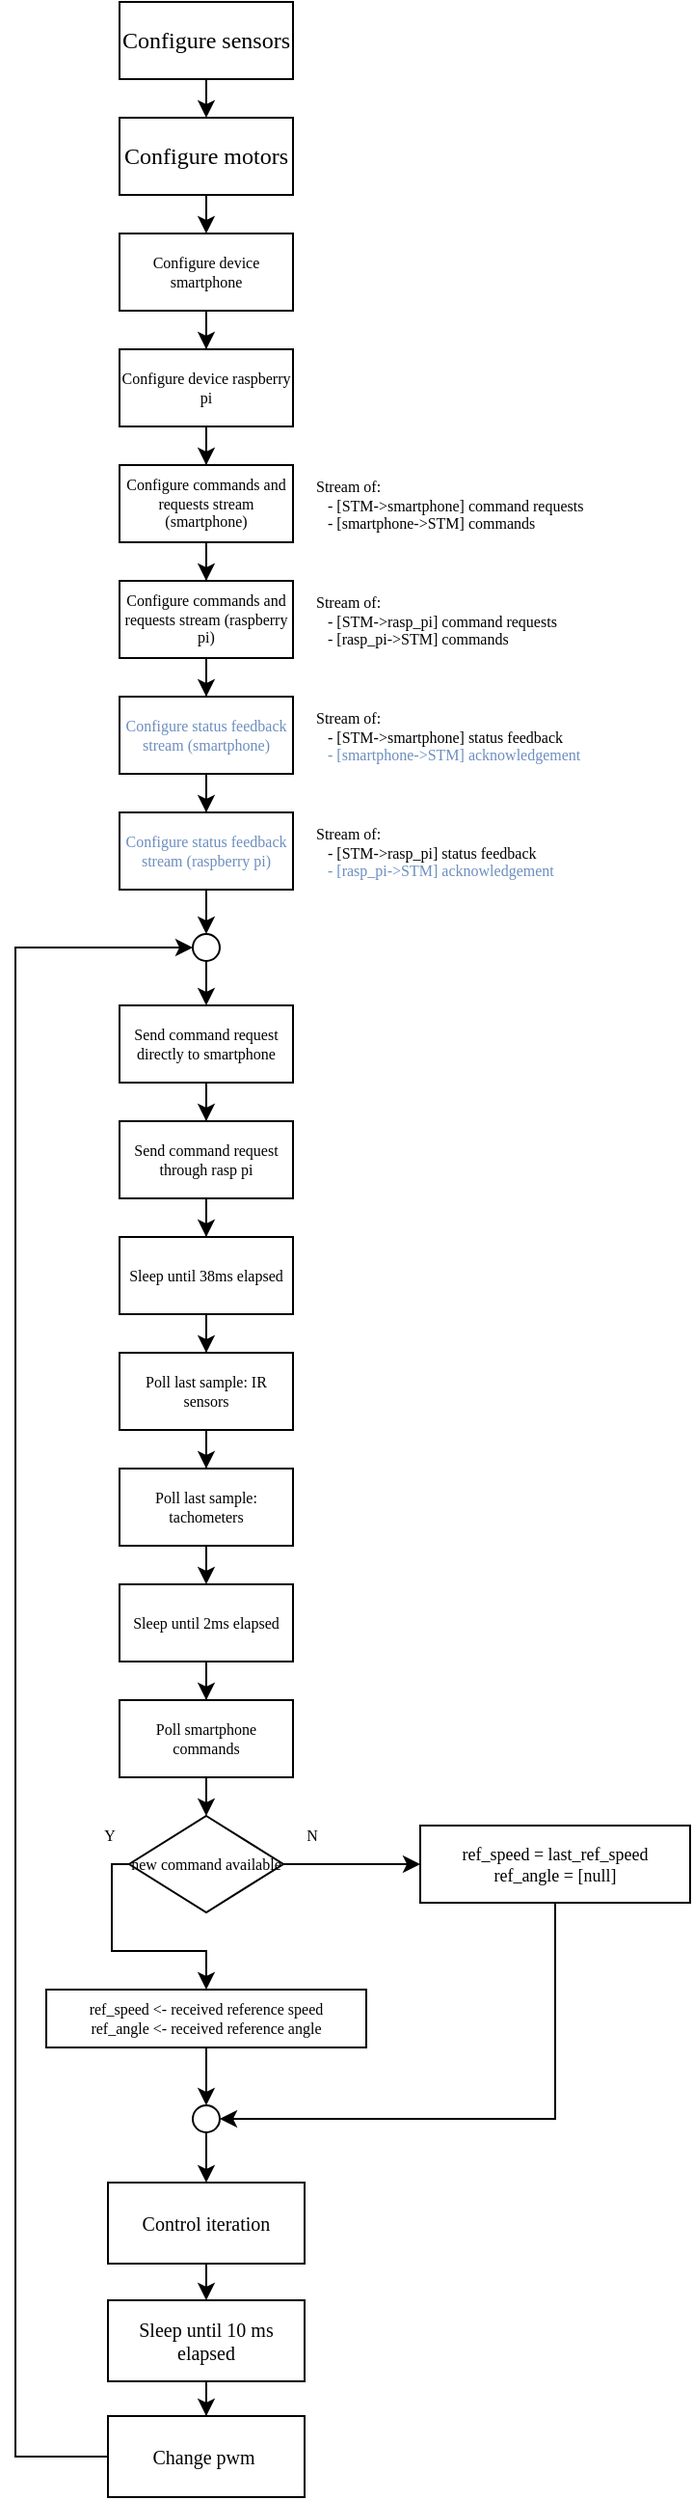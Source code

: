 <mxfile version="13.4.0" type="device"><diagram id="YDwD5yWR1_w7nw-pLW0U" name="Page-1"><mxGraphModel dx="640" dy="750" grid="1" gridSize="10" guides="1" tooltips="1" connect="1" arrows="1" fold="1" page="1" pageScale="1" pageWidth="827" pageHeight="1169" math="0" shadow="0"><root><mxCell id="0"/><mxCell id="1" parent="0"/><mxCell id="bSQCudnwEJ9k-fb2GdDn-3" style="edgeStyle=orthogonalEdgeStyle;rounded=0;orthogonalLoop=1;jettySize=auto;html=1;exitX=0.5;exitY=1;exitDx=0;exitDy=0;entryX=0.5;entryY=0;entryDx=0;entryDy=0;fontFamily=Consolas;" edge="1" parent="1" source="bSQCudnwEJ9k-fb2GdDn-1" target="bSQCudnwEJ9k-fb2GdDn-2"><mxGeometry relative="1" as="geometry"/></mxCell><mxCell id="bSQCudnwEJ9k-fb2GdDn-1" value="Configure sensors" style="rounded=0;whiteSpace=wrap;html=1;fontFamily=Consolas;" vertex="1" parent="1"><mxGeometry x="314" y="120" width="90" height="40" as="geometry"/></mxCell><mxCell id="bSQCudnwEJ9k-fb2GdDn-28" style="edgeStyle=orthogonalEdgeStyle;rounded=0;orthogonalLoop=1;jettySize=auto;html=1;exitX=0.5;exitY=1;exitDx=0;exitDy=0;entryX=0.5;entryY=0;entryDx=0;entryDy=0;fontFamily=Consolas;fontSize=8;fontColor=#6C8EBF;" edge="1" parent="1" source="bSQCudnwEJ9k-fb2GdDn-2" target="bSQCudnwEJ9k-fb2GdDn-24"><mxGeometry relative="1" as="geometry"/></mxCell><mxCell id="bSQCudnwEJ9k-fb2GdDn-2" value="Configure motors" style="rounded=0;whiteSpace=wrap;html=1;fontFamily=Consolas;" vertex="1" parent="1"><mxGeometry x="314" y="180" width="90" height="40" as="geometry"/></mxCell><mxCell id="bSQCudnwEJ9k-fb2GdDn-14" value="" style="edgeStyle=orthogonalEdgeStyle;rounded=0;orthogonalLoop=1;jettySize=auto;html=1;fontFamily=Consolas;fontSize=8;" edge="1" parent="1" source="bSQCudnwEJ9k-fb2GdDn-4" target="bSQCudnwEJ9k-fb2GdDn-13"><mxGeometry relative="1" as="geometry"/></mxCell><mxCell id="bSQCudnwEJ9k-fb2GdDn-4" value="Configure commands and requests stream (smartphone)" style="rounded=0;whiteSpace=wrap;html=1;fontSize=8;fontFamily=Consolas;" vertex="1" parent="1"><mxGeometry x="314" y="360" width="90" height="40" as="geometry"/></mxCell><mxCell id="bSQCudnwEJ9k-fb2GdDn-17" value="" style="edgeStyle=orthogonalEdgeStyle;rounded=0;orthogonalLoop=1;jettySize=auto;html=1;fontFamily=Consolas;fontSize=8;" edge="1" parent="1" source="bSQCudnwEJ9k-fb2GdDn-13" target="bSQCudnwEJ9k-fb2GdDn-16"><mxGeometry relative="1" as="geometry"/></mxCell><mxCell id="bSQCudnwEJ9k-fb2GdDn-13" value="Configure commands and requests stream (raspberry pi)" style="rounded=0;whiteSpace=wrap;html=1;fontSize=8;fontFamily=Consolas;" vertex="1" parent="1"><mxGeometry x="314" y="420" width="90" height="40" as="geometry"/></mxCell><mxCell id="bSQCudnwEJ9k-fb2GdDn-19" value="" style="edgeStyle=orthogonalEdgeStyle;rounded=0;orthogonalLoop=1;jettySize=auto;html=1;fontFamily=Consolas;fontSize=8;fontColor=#6C8EBF;" edge="1" parent="1" source="bSQCudnwEJ9k-fb2GdDn-16" target="bSQCudnwEJ9k-fb2GdDn-18"><mxGeometry relative="1" as="geometry"/></mxCell><mxCell id="bSQCudnwEJ9k-fb2GdDn-16" value="Configure status feedback stream (smartphone)" style="rounded=0;whiteSpace=wrap;html=1;fontSize=8;fontFamily=Consolas;fontColor=#6C8EBF;" vertex="1" parent="1"><mxGeometry x="314" y="480" width="90" height="40" as="geometry"/></mxCell><mxCell id="bSQCudnwEJ9k-fb2GdDn-63" style="edgeStyle=orthogonalEdgeStyle;rounded=0;orthogonalLoop=1;jettySize=auto;html=1;exitX=0.5;exitY=1;exitDx=0;exitDy=0;entryX=0.5;entryY=0;entryDx=0;entryDy=0;fontFamily=Consolas;fontSize=10;fontColor=#000000;" edge="1" parent="1" source="bSQCudnwEJ9k-fb2GdDn-18" target="bSQCudnwEJ9k-fb2GdDn-62"><mxGeometry relative="1" as="geometry"/></mxCell><mxCell id="bSQCudnwEJ9k-fb2GdDn-18" value="Configure status feedback stream (raspberry pi)" style="rounded=0;whiteSpace=wrap;html=1;fontSize=8;fontFamily=Consolas;fontColor=#6C8EBF;" vertex="1" parent="1"><mxGeometry x="314" y="540" width="90" height="40" as="geometry"/></mxCell><mxCell id="bSQCudnwEJ9k-fb2GdDn-57" value="" style="edgeStyle=orthogonalEdgeStyle;rounded=0;orthogonalLoop=1;jettySize=auto;html=1;fontFamily=Consolas;fontSize=10;fontColor=#000000;entryX=0.5;entryY=0;entryDx=0;entryDy=0;" edge="1" parent="1" source="bSQCudnwEJ9k-fb2GdDn-30" target="bSQCudnwEJ9k-fb2GdDn-56"><mxGeometry relative="1" as="geometry"/></mxCell><mxCell id="bSQCudnwEJ9k-fb2GdDn-30" value="&lt;font color=&quot;#000000&quot;&gt;Send command request directly to smartphone&lt;/font&gt;" style="rounded=0;whiteSpace=wrap;html=1;fontSize=8;fontFamily=Consolas;fontColor=#6C8EBF;" vertex="1" parent="1"><mxGeometry x="314" y="640" width="90" height="40" as="geometry"/></mxCell><mxCell id="bSQCudnwEJ9k-fb2GdDn-37" value="" style="edgeStyle=orthogonalEdgeStyle;rounded=0;orthogonalLoop=1;jettySize=auto;html=1;fontFamily=Consolas;fontSize=8;fontColor=#6C8EBF;" edge="1" parent="1" source="bSQCudnwEJ9k-fb2GdDn-32" target="bSQCudnwEJ9k-fb2GdDn-36"><mxGeometry relative="1" as="geometry"/></mxCell><mxCell id="bSQCudnwEJ9k-fb2GdDn-32" value="&lt;font color=&quot;#000000&quot;&gt;Sleep until 38ms elapsed&lt;/font&gt;" style="rounded=0;whiteSpace=wrap;html=1;fontSize=8;fontFamily=Consolas;fontColor=#6C8EBF;" vertex="1" parent="1"><mxGeometry x="314" y="760" width="90" height="40" as="geometry"/></mxCell><mxCell id="bSQCudnwEJ9k-fb2GdDn-39" value="" style="edgeStyle=orthogonalEdgeStyle;rounded=0;orthogonalLoop=1;jettySize=auto;html=1;fontFamily=Consolas;fontSize=8;fontColor=#6C8EBF;" edge="1" parent="1" source="bSQCudnwEJ9k-fb2GdDn-36" target="bSQCudnwEJ9k-fb2GdDn-38"><mxGeometry relative="1" as="geometry"/></mxCell><mxCell id="bSQCudnwEJ9k-fb2GdDn-36" value="&lt;font color=&quot;#000000&quot;&gt;Poll last sample: IR sensors&lt;/font&gt;" style="rounded=0;whiteSpace=wrap;html=1;fontSize=8;fontFamily=Consolas;fontColor=#6C8EBF;" vertex="1" parent="1"><mxGeometry x="314" y="820" width="90" height="40" as="geometry"/></mxCell><mxCell id="bSQCudnwEJ9k-fb2GdDn-41" style="edgeStyle=orthogonalEdgeStyle;rounded=0;orthogonalLoop=1;jettySize=auto;html=1;exitX=0.5;exitY=1;exitDx=0;exitDy=0;entryX=0.5;entryY=0;entryDx=0;entryDy=0;fontFamily=Consolas;fontSize=8;fontColor=#6C8EBF;" edge="1" parent="1" source="bSQCudnwEJ9k-fb2GdDn-38" target="bSQCudnwEJ9k-fb2GdDn-40"><mxGeometry relative="1" as="geometry"/></mxCell><mxCell id="bSQCudnwEJ9k-fb2GdDn-38" value="&lt;font color=&quot;#000000&quot;&gt;Poll last sample: tachometers&lt;/font&gt;" style="rounded=0;whiteSpace=wrap;html=1;fontSize=8;fontFamily=Consolas;fontColor=#6C8EBF;" vertex="1" parent="1"><mxGeometry x="314" y="880" width="90" height="40" as="geometry"/></mxCell><mxCell id="bSQCudnwEJ9k-fb2GdDn-9" value="Stream of: &lt;br style=&quot;font-size: 8px;&quot;&gt;&amp;nbsp; &amp;nbsp;- [STM-&amp;gt;smartphone] command requests&lt;br style=&quot;font-size: 8px;&quot;&gt;&amp;nbsp; &amp;nbsp;- [smartphone-&amp;gt;STM] commands" style="text;html=1;strokeColor=none;fillColor=none;align=left;verticalAlign=top;whiteSpace=wrap;rounded=0;fontFamily=Consolas;fontSize=8;" vertex="1" parent="1"><mxGeometry x="414" y="360" width="180" height="40" as="geometry"/></mxCell><mxCell id="bSQCudnwEJ9k-fb2GdDn-15" value="Stream of: &lt;br style=&quot;font-size: 8px&quot;&gt;&amp;nbsp; &amp;nbsp;- [STM-&amp;gt;rasp_pi] command requests&lt;br style=&quot;font-size: 8px&quot;&gt;&amp;nbsp; &amp;nbsp;- [rasp_pi-&amp;gt;STM] commands" style="text;html=1;strokeColor=none;fillColor=none;align=left;verticalAlign=top;whiteSpace=wrap;rounded=0;fontFamily=Consolas;fontSize=8;" vertex="1" parent="1"><mxGeometry x="414" y="420" width="180" height="40" as="geometry"/></mxCell><mxCell id="bSQCudnwEJ9k-fb2GdDn-21" value="Stream of: &lt;br style=&quot;font-size: 8px&quot;&gt;&amp;nbsp; &amp;nbsp;- [STM-&amp;gt;smartphone] status feedback&lt;br style=&quot;font-size: 8px&quot;&gt;&amp;nbsp; &amp;nbsp;&lt;font color=&quot;#6c8ebf&quot;&gt;- [smartphone-&amp;gt;STM] acknowledgement&lt;/font&gt;" style="text;html=1;strokeColor=none;fillColor=none;align=left;verticalAlign=top;whiteSpace=wrap;rounded=0;fontFamily=Consolas;fontSize=8;" vertex="1" parent="1"><mxGeometry x="414" y="480" width="180" height="40" as="geometry"/></mxCell><mxCell id="bSQCudnwEJ9k-fb2GdDn-23" value="Stream of: &lt;br style=&quot;font-size: 8px&quot;&gt;&amp;nbsp; &amp;nbsp;- [STM-&amp;gt;rasp_pi] status feedback&lt;br style=&quot;font-size: 8px&quot;&gt;&amp;nbsp; &amp;nbsp;&lt;font color=&quot;#6c8ebf&quot;&gt;- [rasp_pi-&amp;gt;STM] acknowledgement&lt;/font&gt;" style="text;html=1;strokeColor=none;fillColor=none;align=left;verticalAlign=top;whiteSpace=wrap;rounded=0;fontFamily=Consolas;fontSize=8;" vertex="1" parent="1"><mxGeometry x="414" y="540" width="180" height="40" as="geometry"/></mxCell><mxCell id="bSQCudnwEJ9k-fb2GdDn-27" style="edgeStyle=orthogonalEdgeStyle;rounded=0;orthogonalLoop=1;jettySize=auto;html=1;entryX=0.5;entryY=0;entryDx=0;entryDy=0;fontFamily=Consolas;fontSize=8;fontColor=#6C8EBF;" edge="1" parent="1" source="bSQCudnwEJ9k-fb2GdDn-24" target="bSQCudnwEJ9k-fb2GdDn-25"><mxGeometry relative="1" as="geometry"/></mxCell><mxCell id="bSQCudnwEJ9k-fb2GdDn-24" value="Configure device smartphone" style="rounded=0;whiteSpace=wrap;html=1;fontSize=8;fontFamily=Consolas;" vertex="1" parent="1"><mxGeometry x="314" y="240" width="90" height="40" as="geometry"/></mxCell><mxCell id="bSQCudnwEJ9k-fb2GdDn-26" style="edgeStyle=orthogonalEdgeStyle;rounded=0;orthogonalLoop=1;jettySize=auto;html=1;entryX=0.5;entryY=0;entryDx=0;entryDy=0;fontFamily=Consolas;fontSize=8;fontColor=#6C8EBF;" edge="1" parent="1" source="bSQCudnwEJ9k-fb2GdDn-25" target="bSQCudnwEJ9k-fb2GdDn-4"><mxGeometry relative="1" as="geometry"/></mxCell><mxCell id="bSQCudnwEJ9k-fb2GdDn-25" value="Configure device raspberry pi" style="rounded=0;whiteSpace=wrap;html=1;fontSize=8;fontFamily=Consolas;" vertex="1" parent="1"><mxGeometry x="314" y="300" width="90" height="40" as="geometry"/></mxCell><mxCell id="bSQCudnwEJ9k-fb2GdDn-43" value="" style="edgeStyle=orthogonalEdgeStyle;rounded=0;orthogonalLoop=1;jettySize=auto;html=1;fontFamily=Consolas;fontSize=8;fontColor=#6C8EBF;" edge="1" parent="1" source="bSQCudnwEJ9k-fb2GdDn-40" target="bSQCudnwEJ9k-fb2GdDn-42"><mxGeometry relative="1" as="geometry"/></mxCell><mxCell id="bSQCudnwEJ9k-fb2GdDn-40" value="&lt;font color=&quot;#000000&quot;&gt;Sleep until 2ms elapsed&lt;/font&gt;" style="rounded=0;whiteSpace=wrap;html=1;fontSize=8;fontFamily=Consolas;fontColor=#6C8EBF;" vertex="1" parent="1"><mxGeometry x="314" y="940" width="90" height="40" as="geometry"/></mxCell><mxCell id="bSQCudnwEJ9k-fb2GdDn-45" style="edgeStyle=orthogonalEdgeStyle;rounded=0;orthogonalLoop=1;jettySize=auto;html=1;exitX=0.5;exitY=1;exitDx=0;exitDy=0;entryX=0.5;entryY=0;entryDx=0;entryDy=0;fontFamily=Consolas;fontSize=8;fontColor=#6C8EBF;" edge="1" parent="1" source="bSQCudnwEJ9k-fb2GdDn-42" target="bSQCudnwEJ9k-fb2GdDn-44"><mxGeometry relative="1" as="geometry"/></mxCell><mxCell id="bSQCudnwEJ9k-fb2GdDn-42" value="&lt;font color=&quot;#000000&quot;&gt;Poll smartphone commands&lt;/font&gt;" style="rounded=0;whiteSpace=wrap;html=1;fontSize=8;fontFamily=Consolas;fontColor=#6C8EBF;" vertex="1" parent="1"><mxGeometry x="314" y="1000" width="90" height="40" as="geometry"/></mxCell><mxCell id="bSQCudnwEJ9k-fb2GdDn-46" style="edgeStyle=orthogonalEdgeStyle;rounded=0;orthogonalLoop=1;jettySize=auto;html=1;exitX=1;exitY=0.5;exitDx=0;exitDy=0;fontFamily=Consolas;fontSize=8;fontColor=#6C8EBF;" edge="1" parent="1" source="bSQCudnwEJ9k-fb2GdDn-44" target="bSQCudnwEJ9k-fb2GdDn-50"><mxGeometry relative="1" as="geometry"><mxPoint x="430" y="1110" as="targetPoint"/></mxGeometry></mxCell><mxCell id="bSQCudnwEJ9k-fb2GdDn-47" style="edgeStyle=orthogonalEdgeStyle;rounded=0;orthogonalLoop=1;jettySize=auto;html=1;exitX=0;exitY=0.5;exitDx=0;exitDy=0;fontFamily=Consolas;fontSize=8;fontColor=#6C8EBF;" edge="1" parent="1" source="bSQCudnwEJ9k-fb2GdDn-44"><mxGeometry relative="1" as="geometry"><mxPoint x="359" y="1150" as="targetPoint"/><Array as="points"><mxPoint x="310" y="1085"/><mxPoint x="310" y="1130"/><mxPoint x="359" y="1130"/></Array></mxGeometry></mxCell><mxCell id="bSQCudnwEJ9k-fb2GdDn-44" value="new command available" style="rhombus;whiteSpace=wrap;html=1;fontFamily=Consolas;fontSize=8;align=center;" vertex="1" parent="1"><mxGeometry x="319" y="1060" width="80" height="50" as="geometry"/></mxCell><mxCell id="bSQCudnwEJ9k-fb2GdDn-48" value="Y" style="text;html=1;strokeColor=none;fillColor=none;align=center;verticalAlign=middle;whiteSpace=wrap;rounded=0;fontFamily=Consolas;fontSize=8;" vertex="1" parent="1"><mxGeometry x="299" y="1060" width="20" height="20" as="geometry"/></mxCell><mxCell id="bSQCudnwEJ9k-fb2GdDn-49" value="N" style="text;html=1;strokeColor=none;fillColor=none;align=center;verticalAlign=middle;whiteSpace=wrap;rounded=0;fontFamily=Consolas;fontSize=8;" vertex="1" parent="1"><mxGeometry x="404" y="1060" width="20" height="20" as="geometry"/></mxCell><mxCell id="bSQCudnwEJ9k-fb2GdDn-77" style="edgeStyle=orthogonalEdgeStyle;rounded=0;orthogonalLoop=1;jettySize=auto;html=1;entryX=1;entryY=0.5;entryDx=0;entryDy=0;fontFamily=Consolas;fontSize=9;fontColor=#000000;" edge="1" parent="1" source="bSQCudnwEJ9k-fb2GdDn-50" target="bSQCudnwEJ9k-fb2GdDn-71"><mxGeometry relative="1" as="geometry"><Array as="points"><mxPoint x="540" y="1217"/></Array></mxGeometry></mxCell><mxCell id="bSQCudnwEJ9k-fb2GdDn-50" value="ref_speed = last_ref_speed&lt;br&gt;ref_angle = [null]" style="rounded=0;whiteSpace=wrap;html=1;fontFamily=Consolas;fontSize=9;" vertex="1" parent="1"><mxGeometry x="470" y="1065" width="140" height="40" as="geometry"/></mxCell><mxCell id="bSQCudnwEJ9k-fb2GdDn-60" style="edgeStyle=orthogonalEdgeStyle;rounded=0;orthogonalLoop=1;jettySize=auto;html=1;exitX=0.5;exitY=1;exitDx=0;exitDy=0;entryX=0.5;entryY=0;entryDx=0;entryDy=0;fontFamily=Consolas;fontSize=10;fontColor=#000000;" edge="1" parent="1" source="bSQCudnwEJ9k-fb2GdDn-71" target="bSQCudnwEJ9k-fb2GdDn-59"><mxGeometry relative="1" as="geometry"/></mxCell><mxCell id="bSQCudnwEJ9k-fb2GdDn-53" value="ref_speed &amp;lt;- received reference speed&lt;br&gt;ref_angle &amp;lt;- received reference angle" style="rounded=0;whiteSpace=wrap;html=1;fontSize=8;fontFamily=Consolas;" vertex="1" parent="1"><mxGeometry x="276" y="1150" width="166" height="30" as="geometry"/></mxCell><mxCell id="bSQCudnwEJ9k-fb2GdDn-58" style="edgeStyle=orthogonalEdgeStyle;rounded=0;orthogonalLoop=1;jettySize=auto;html=1;entryX=0.5;entryY=0;entryDx=0;entryDy=0;fontFamily=Consolas;fontSize=10;fontColor=#000000;" edge="1" parent="1" source="bSQCudnwEJ9k-fb2GdDn-56" target="bSQCudnwEJ9k-fb2GdDn-32"><mxGeometry relative="1" as="geometry"/></mxCell><mxCell id="bSQCudnwEJ9k-fb2GdDn-56" value="&lt;font color=&quot;#000000&quot;&gt;Send command request through rasp pi&lt;/font&gt;" style="rounded=0;whiteSpace=wrap;html=1;fontSize=8;fontFamily=Consolas;fontColor=#6C8EBF;" vertex="1" parent="1"><mxGeometry x="314" y="700" width="90" height="40" as="geometry"/></mxCell><mxCell id="bSQCudnwEJ9k-fb2GdDn-65" style="edgeStyle=orthogonalEdgeStyle;rounded=0;orthogonalLoop=1;jettySize=auto;html=1;entryX=0;entryY=0.5;entryDx=0;entryDy=0;fontFamily=Consolas;fontSize=10;fontColor=#000000;exitX=0;exitY=0.5;exitDx=0;exitDy=0;" edge="1" parent="1" source="bSQCudnwEJ9k-fb2GdDn-68" target="bSQCudnwEJ9k-fb2GdDn-62"><mxGeometry relative="1" as="geometry"><Array as="points"><mxPoint x="260" y="1392"/><mxPoint x="260" y="610"/></Array></mxGeometry></mxCell><mxCell id="bSQCudnwEJ9k-fb2GdDn-70" style="edgeStyle=orthogonalEdgeStyle;rounded=0;orthogonalLoop=1;jettySize=auto;html=1;exitX=0.5;exitY=1;exitDx=0;exitDy=0;entryX=0.5;entryY=0;entryDx=0;entryDy=0;fontFamily=Consolas;fontSize=10;fontColor=#000000;" edge="1" parent="1" source="bSQCudnwEJ9k-fb2GdDn-59" target="bSQCudnwEJ9k-fb2GdDn-66"><mxGeometry relative="1" as="geometry"/></mxCell><mxCell id="bSQCudnwEJ9k-fb2GdDn-59" value="Control iteration" style="rounded=0;whiteSpace=wrap;html=1;fontFamily=Consolas;fontSize=10;fontColor=#000000;align=center;" vertex="1" parent="1"><mxGeometry x="308" y="1250" width="102" height="42" as="geometry"/></mxCell><mxCell id="bSQCudnwEJ9k-fb2GdDn-64" style="edgeStyle=orthogonalEdgeStyle;rounded=0;orthogonalLoop=1;jettySize=auto;html=1;exitX=0.5;exitY=1;exitDx=0;exitDy=0;entryX=0.5;entryY=0;entryDx=0;entryDy=0;fontFamily=Consolas;fontSize=10;fontColor=#000000;" edge="1" parent="1" source="bSQCudnwEJ9k-fb2GdDn-62" target="bSQCudnwEJ9k-fb2GdDn-30"><mxGeometry relative="1" as="geometry"/></mxCell><mxCell id="bSQCudnwEJ9k-fb2GdDn-62" value="" style="ellipse;whiteSpace=wrap;html=1;aspect=fixed;strokeColor=#000000;fontFamily=Consolas;fontSize=10;fontColor=#000000;align=center;" vertex="1" parent="1"><mxGeometry x="352" y="603" width="14" height="14" as="geometry"/></mxCell><mxCell id="bSQCudnwEJ9k-fb2GdDn-69" value="" style="edgeStyle=orthogonalEdgeStyle;rounded=0;orthogonalLoop=1;jettySize=auto;html=1;fontFamily=Consolas;fontSize=10;fontColor=#000000;" edge="1" parent="1" source="bSQCudnwEJ9k-fb2GdDn-66" target="bSQCudnwEJ9k-fb2GdDn-68"><mxGeometry relative="1" as="geometry"/></mxCell><mxCell id="bSQCudnwEJ9k-fb2GdDn-66" value="Sleep until 10 ms elapsed" style="rounded=0;whiteSpace=wrap;html=1;fontFamily=Consolas;fontSize=10;fontColor=#000000;align=center;" vertex="1" parent="1"><mxGeometry x="308" y="1311" width="102" height="42" as="geometry"/></mxCell><mxCell id="bSQCudnwEJ9k-fb2GdDn-68" value="Change pwm&amp;nbsp;" style="rounded=0;whiteSpace=wrap;html=1;fontFamily=Consolas;fontSize=10;fontColor=#000000;align=center;" vertex="1" parent="1"><mxGeometry x="308" y="1371" width="102" height="42" as="geometry"/></mxCell><mxCell id="bSQCudnwEJ9k-fb2GdDn-71" value="" style="ellipse;whiteSpace=wrap;html=1;aspect=fixed;strokeColor=#000000;fontFamily=Consolas;fontSize=10;fontColor=#000000;align=center;" vertex="1" parent="1"><mxGeometry x="352" y="1210" width="14" height="14" as="geometry"/></mxCell><mxCell id="bSQCudnwEJ9k-fb2GdDn-72" style="edgeStyle=orthogonalEdgeStyle;rounded=0;orthogonalLoop=1;jettySize=auto;html=1;exitX=0.5;exitY=1;exitDx=0;exitDy=0;entryX=0.5;entryY=0;entryDx=0;entryDy=0;fontFamily=Consolas;fontSize=10;fontColor=#000000;" edge="1" parent="1" source="bSQCudnwEJ9k-fb2GdDn-53" target="bSQCudnwEJ9k-fb2GdDn-71"><mxGeometry relative="1" as="geometry"><mxPoint x="359" y="1180" as="sourcePoint"/><mxPoint x="359" y="1230" as="targetPoint"/></mxGeometry></mxCell></root></mxGraphModel></diagram></mxfile>